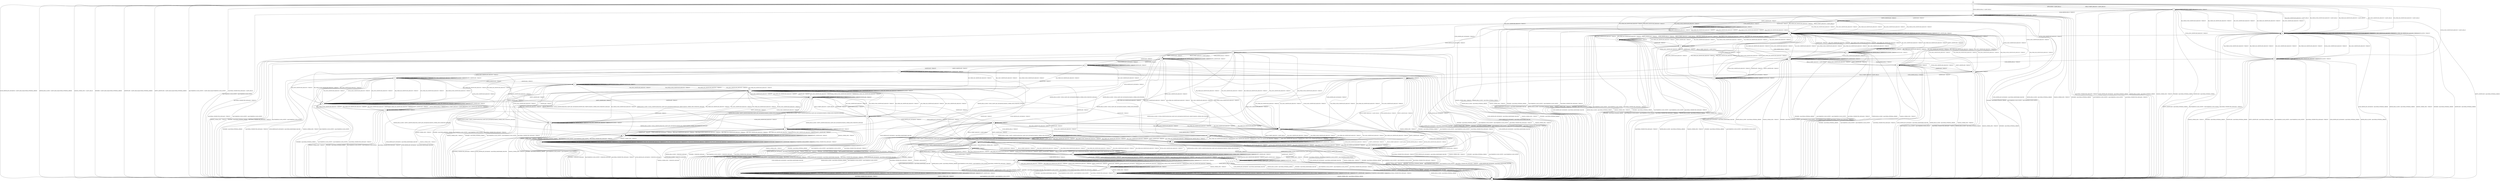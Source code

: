digraph g {

	s0 [shape="circle" label="s0"];
	s1 [shape="circle" label="s1"];
	s2 [shape="circle" label="s2"];
	s3 [shape="circle" label="s3"];
	s4 [shape="circle" label="s4"];
	s5 [shape="circle" label="s5"];
	s6 [shape="circle" label="s6"];
	s7 [shape="circle" label="s7"];
	s8 [shape="circle" label="s8"];
	s9 [shape="circle" label="s9"];
	s10 [shape="circle" label="s10"];
	s11 [shape="circle" label="s11"];
	s12 [shape="circle" label="s12"];
	s13 [shape="circle" label="s13"];
	s14 [shape="circle" label="s14"];
	s15 [shape="circle" label="s15"];
	s16 [shape="circle" label="s16"];
	s17 [shape="circle" label="s17"];
	s18 [shape="circle" label="s18"];
	s19 [shape="circle" label="s19"];
	s20 [shape="circle" label="s20"];
	s21 [shape="circle" label="s21"];
	s22 [shape="circle" label="s22"];
	s23 [shape="circle" label="s23"];
	s24 [shape="circle" label="s24"];
	s25 [shape="circle" label="s25"];
	s26 [shape="circle" label="s26"];
	s27 [shape="circle" label="s27"];
	s28 [shape="circle" label="s28"];
	s29 [shape="circle" label="s29"];
	s30 [shape="circle" label="s30"];
	s31 [shape="circle" label="s31"];
	s32 [shape="circle" label="s32"];
	s33 [shape="circle" label="s33"];
	s34 [shape="circle" label="s34"];
	s35 [shape="circle" label="s35"];
	s36 [shape="circle" label="s36"];
	s37 [shape="circle" label="s37"];
	s38 [shape="circle" label="s38"];
	s39 [shape="circle" label="s39"];
	s40 [shape="circle" label="s40"];
	s41 [shape="circle" label="s41"];
	s42 [shape="circle" label="s42"];
	s43 [shape="circle" label="s43"];
	s44 [shape="circle" label="s44"];
	s45 [shape="circle" label="s45"];
	s0 -> s2 [label="HELLO_VERIFY_REQUEST / CLIENT_HELLO+"];
	s0 -> s3 [label="ECDH_SERVER_HELLO / CLIENT_HELLO"];
	s0 -> s1 [label="ECDH_SERVER_KEY_EXCHANGE / CLIENT_HELLO|Alert(FATAL,INTERNAL_ERROR)"];
	s0 -> s34 [label="RSA_SIGN_CERTIFICATE_REQUEST / CLIENT_HELLO"];
	s0 -> s34 [label="RSA_FIXED_ECDH_CERTIFICATE_REQUEST / CLIENT_HELLO"];
	s0 -> s34 [label="RSA_FIXED_DH_CERTIFICATE_REQUEST / CLIENT_HELLO"];
	s0 -> s34 [label="DSS_SIGN_CERTIFICATE_REQUEST / CLIENT_HELLO"];
	s0 -> s34 [label="DSS_FIXED_DH_CERTIFICATE_REQUEST / CLIENT_HELLO"];
	s0 -> s35 [label="ECDSA_SIGN_CERTIFICATE_REQUEST / CLIENT_HELLO"];
	s0 -> s1 [label="SERVER_HELLO_DONE / CLIENT_HELLO|Alert(FATAL,INTERNAL_ERROR)"];
	s0 -> s1 [label="CHANGE_CIPHER_SPEC / CLIENT_HELLO"];
	s0 -> s1 [label="FINISHED / CLIENT_HELLO|Alert(FATAL,INTERNAL_ERROR)"];
	s0 -> s2 [label="APPLICATION / CLIENT_HELLO"];
	s0 -> s1 [label="CERTIFICATE / CLIENT_HELLO|Alert(FATAL,INTERNAL_ERROR)"];
	s0 -> s1 [label="EMPTY_CERTIFICATE / CLIENT_HELLO|Alert(FATAL,INTERNAL_ERROR)"];
	s0 -> s1 [label="Alert(WARNING,CLOSE_NOTIFY) / CLIENT_HELLO|Alert(WARNING,CLOSE_NOTIFY)"];
	s0 -> s1 [label="Alert(FATAL,UNEXPECTED_MESSAGE) / CLIENT_HELLO"];
	s1 -> s1 [label="HELLO_VERIFY_REQUEST / TIMEOUT"];
	s1 -> s1 [label="ECDH_SERVER_HELLO / TIMEOUT"];
	s1 -> s1 [label="ECDH_SERVER_KEY_EXCHANGE / TIMEOUT"];
	s1 -> s1 [label="RSA_SIGN_CERTIFICATE_REQUEST / TIMEOUT"];
	s1 -> s1 [label="RSA_FIXED_ECDH_CERTIFICATE_REQUEST / TIMEOUT"];
	s1 -> s1 [label="RSA_FIXED_DH_CERTIFICATE_REQUEST / TIMEOUT"];
	s1 -> s1 [label="DSS_SIGN_CERTIFICATE_REQUEST / TIMEOUT"];
	s1 -> s1 [label="DSS_FIXED_DH_CERTIFICATE_REQUEST / TIMEOUT"];
	s1 -> s1 [label="ECDSA_SIGN_CERTIFICATE_REQUEST / TIMEOUT"];
	s1 -> s1 [label="SERVER_HELLO_DONE / TIMEOUT"];
	s1 -> s1 [label="CHANGE_CIPHER_SPEC / TIMEOUT"];
	s1 -> s1 [label="FINISHED / TIMEOUT"];
	s1 -> s1 [label="APPLICATION / TIMEOUT"];
	s1 -> s1 [label="CERTIFICATE / TIMEOUT"];
	s1 -> s1 [label="EMPTY_CERTIFICATE / TIMEOUT"];
	s1 -> s1 [label="Alert(WARNING,CLOSE_NOTIFY) / TIMEOUT"];
	s1 -> s1 [label="Alert(FATAL,UNEXPECTED_MESSAGE) / TIMEOUT"];
	s2 -> s2 [label="HELLO_VERIFY_REQUEST / CLIENT_HELLO"];
	s2 -> s3 [label="ECDH_SERVER_HELLO / TIMEOUT"];
	s2 -> s1 [label="ECDH_SERVER_KEY_EXCHANGE / Alert(FATAL,INTERNAL_ERROR)"];
	s2 -> s34 [label="RSA_SIGN_CERTIFICATE_REQUEST / TIMEOUT"];
	s2 -> s34 [label="RSA_FIXED_ECDH_CERTIFICATE_REQUEST / TIMEOUT"];
	s2 -> s34 [label="RSA_FIXED_DH_CERTIFICATE_REQUEST / TIMEOUT"];
	s2 -> s34 [label="DSS_SIGN_CERTIFICATE_REQUEST / TIMEOUT"];
	s2 -> s34 [label="DSS_FIXED_DH_CERTIFICATE_REQUEST / TIMEOUT"];
	s2 -> s35 [label="ECDSA_SIGN_CERTIFICATE_REQUEST / TIMEOUT"];
	s2 -> s1 [label="SERVER_HELLO_DONE / Alert(FATAL,INTERNAL_ERROR)"];
	s2 -> s1 [label="CHANGE_CIPHER_SPEC / TIMEOUT"];
	s2 -> s1 [label="FINISHED / Alert(FATAL,INTERNAL_ERROR)"];
	s2 -> s2 [label="APPLICATION / TIMEOUT"];
	s2 -> s1 [label="CERTIFICATE / Alert(FATAL,INTERNAL_ERROR)"];
	s2 -> s1 [label="EMPTY_CERTIFICATE / Alert(FATAL,INTERNAL_ERROR)"];
	s2 -> s1 [label="Alert(WARNING,CLOSE_NOTIFY) / Alert(WARNING,CLOSE_NOTIFY)"];
	s2 -> s1 [label="Alert(FATAL,UNEXPECTED_MESSAGE) / TIMEOUT"];
	s3 -> s3 [label="HELLO_VERIFY_REQUEST / CLIENT_HELLO"];
	s3 -> s3 [label="ECDH_SERVER_HELLO / TIMEOUT"];
	s3 -> s1 [label="ECDH_SERVER_KEY_EXCHANGE / Alert(FATAL,HANDSHAKE_FAILURE)"];
	s3 -> s26 [label="RSA_SIGN_CERTIFICATE_REQUEST / TIMEOUT"];
	s3 -> s26 [label="RSA_FIXED_ECDH_CERTIFICATE_REQUEST / TIMEOUT"];
	s3 -> s26 [label="RSA_FIXED_DH_CERTIFICATE_REQUEST / TIMEOUT"];
	s3 -> s26 [label="DSS_SIGN_CERTIFICATE_REQUEST / TIMEOUT"];
	s3 -> s26 [label="DSS_FIXED_DH_CERTIFICATE_REQUEST / TIMEOUT"];
	s3 -> s28 [label="ECDSA_SIGN_CERTIFICATE_REQUEST / TIMEOUT"];
	s3 -> s1 [label="SERVER_HELLO_DONE / Alert(FATAL,INTERNAL_ERROR)"];
	s3 -> s1 [label="CHANGE_CIPHER_SPEC / TIMEOUT"];
	s3 -> s1 [label="FINISHED / Alert(FATAL,INTERNAL_ERROR)"];
	s3 -> s3 [label="APPLICATION / TIMEOUT"];
	s3 -> s4 [label="CERTIFICATE / TIMEOUT"];
	s3 -> s3 [label="EMPTY_CERTIFICATE / TIMEOUT"];
	s3 -> s1 [label="Alert(WARNING,CLOSE_NOTIFY) / Alert(WARNING,CLOSE_NOTIFY)"];
	s3 -> s1 [label="Alert(FATAL,UNEXPECTED_MESSAGE) / TIMEOUT"];
	s4 -> s39 [label="HELLO_VERIFY_REQUEST / CLIENT_HELLO"];
	s4 -> s39 [label="ECDH_SERVER_HELLO / TIMEOUT"];
	s4 -> s5 [label="ECDH_SERVER_KEY_EXCHANGE / TIMEOUT"];
	s4 -> s26 [label="RSA_SIGN_CERTIFICATE_REQUEST / TIMEOUT"];
	s4 -> s26 [label="RSA_FIXED_ECDH_CERTIFICATE_REQUEST / TIMEOUT"];
	s4 -> s26 [label="RSA_FIXED_DH_CERTIFICATE_REQUEST / TIMEOUT"];
	s4 -> s26 [label="DSS_SIGN_CERTIFICATE_REQUEST / TIMEOUT"];
	s4 -> s26 [label="DSS_FIXED_DH_CERTIFICATE_REQUEST / TIMEOUT"];
	s4 -> s28 [label="ECDSA_SIGN_CERTIFICATE_REQUEST / TIMEOUT"];
	s4 -> s1 [label="SERVER_HELLO_DONE / Alert(FATAL,INTERNAL_ERROR)"];
	s4 -> s1 [label="CHANGE_CIPHER_SPEC / TIMEOUT"];
	s4 -> s1 [label="FINISHED / Alert(FATAL,INTERNAL_ERROR)"];
	s4 -> s4 [label="APPLICATION / TIMEOUT"];
	s4 -> s39 [label="CERTIFICATE / TIMEOUT"];
	s4 -> s3 [label="EMPTY_CERTIFICATE / TIMEOUT"];
	s4 -> s1 [label="Alert(WARNING,CLOSE_NOTIFY) / Alert(WARNING,CLOSE_NOTIFY)"];
	s4 -> s1 [label="Alert(FATAL,UNEXPECTED_MESSAGE) / TIMEOUT"];
	s5 -> s33 [label="HELLO_VERIFY_REQUEST / CLIENT_HELLO"];
	s5 -> s33 [label="ECDH_SERVER_HELLO / TIMEOUT"];
	s5 -> s1 [label="ECDH_SERVER_KEY_EXCHANGE / Alert(FATAL,HANDSHAKE_FAILURE)"];
	s5 -> s6 [label="RSA_SIGN_CERTIFICATE_REQUEST / TIMEOUT"];
	s5 -> s6 [label="RSA_FIXED_ECDH_CERTIFICATE_REQUEST / TIMEOUT"];
	s5 -> s6 [label="RSA_FIXED_DH_CERTIFICATE_REQUEST / TIMEOUT"];
	s5 -> s6 [label="DSS_SIGN_CERTIFICATE_REQUEST / TIMEOUT"];
	s5 -> s6 [label="DSS_FIXED_DH_CERTIFICATE_REQUEST / TIMEOUT"];
	s5 -> s7 [label="ECDSA_SIGN_CERTIFICATE_REQUEST / TIMEOUT"];
	s5 -> s8 [label="SERVER_HELLO_DONE / ECDH_CLIENT_KEY_EXCHANGE|CHANGE_CIPHER_SPEC|FINISHED"];
	s5 -> s1 [label="CHANGE_CIPHER_SPEC / TIMEOUT"];
	s5 -> s1 [label="FINISHED / Alert(FATAL,INTERNAL_ERROR)"];
	s5 -> s5 [label="APPLICATION / TIMEOUT"];
	s5 -> s15 [label="CERTIFICATE / TIMEOUT"];
	s5 -> s33 [label="EMPTY_CERTIFICATE / TIMEOUT"];
	s5 -> s1 [label="Alert(WARNING,CLOSE_NOTIFY) / Alert(WARNING,CLOSE_NOTIFY)"];
	s5 -> s1 [label="Alert(FATAL,UNEXPECTED_MESSAGE) / TIMEOUT"];
	s6 -> s25 [label="HELLO_VERIFY_REQUEST / CLIENT_HELLO"];
	s6 -> s43 [label="ECDH_SERVER_HELLO / TIMEOUT"];
	s6 -> s1 [label="ECDH_SERVER_KEY_EXCHANGE / Alert(FATAL,HANDSHAKE_FAILURE)"];
	s6 -> s25 [label="RSA_SIGN_CERTIFICATE_REQUEST / TIMEOUT"];
	s6 -> s25 [label="RSA_FIXED_ECDH_CERTIFICATE_REQUEST / TIMEOUT"];
	s6 -> s25 [label="RSA_FIXED_DH_CERTIFICATE_REQUEST / TIMEOUT"];
	s6 -> s25 [label="DSS_SIGN_CERTIFICATE_REQUEST / TIMEOUT"];
	s6 -> s25 [label="DSS_FIXED_DH_CERTIFICATE_REQUEST / TIMEOUT"];
	s6 -> s30 [label="ECDSA_SIGN_CERTIFICATE_REQUEST / TIMEOUT"];
	s6 -> s8 [label="SERVER_HELLO_DONE / EMPTY_CERTIFICATE|ECDH_CLIENT_KEY_EXCHANGE|CHANGE_CIPHER_SPEC|FINISHED"];
	s6 -> s1 [label="CHANGE_CIPHER_SPEC / TIMEOUT"];
	s6 -> s1 [label="FINISHED / Alert(FATAL,INTERNAL_ERROR)"];
	s6 -> s6 [label="APPLICATION / TIMEOUT"];
	s6 -> s22 [label="CERTIFICATE / TIMEOUT"];
	s6 -> s25 [label="EMPTY_CERTIFICATE / TIMEOUT"];
	s6 -> s1 [label="Alert(WARNING,CLOSE_NOTIFY) / Alert(WARNING,CLOSE_NOTIFY)"];
	s6 -> s1 [label="Alert(FATAL,UNEXPECTED_MESSAGE) / TIMEOUT"];
	s7 -> s30 [label="HELLO_VERIFY_REQUEST / CLIENT_HELLO"];
	s7 -> s30 [label="ECDH_SERVER_HELLO / TIMEOUT"];
	s7 -> s1 [label="ECDH_SERVER_KEY_EXCHANGE / Alert(FATAL,HANDSHAKE_FAILURE)"];
	s7 -> s25 [label="RSA_SIGN_CERTIFICATE_REQUEST / TIMEOUT"];
	s7 -> s25 [label="RSA_FIXED_ECDH_CERTIFICATE_REQUEST / TIMEOUT"];
	s7 -> s25 [label="RSA_FIXED_DH_CERTIFICATE_REQUEST / TIMEOUT"];
	s7 -> s25 [label="DSS_SIGN_CERTIFICATE_REQUEST / TIMEOUT"];
	s7 -> s25 [label="DSS_FIXED_DH_CERTIFICATE_REQUEST / TIMEOUT"];
	s7 -> s30 [label="ECDSA_SIGN_CERTIFICATE_REQUEST / TIMEOUT"];
	s7 -> s8 [label="SERVER_HELLO_DONE / ECDSA_CERTIFICATE|ECDH_CLIENT_KEY_EXCHANGE|CERTIFICATE_VERIFY|CHANGE_CIPHER_SPEC|FINISHED"];
	s7 -> s1 [label="CHANGE_CIPHER_SPEC / TIMEOUT"];
	s7 -> s1 [label="FINISHED / Alert(FATAL,INTERNAL_ERROR)"];
	s7 -> s7 [label="APPLICATION / TIMEOUT"];
	s7 -> s21 [label="CERTIFICATE / TIMEOUT"];
	s7 -> s30 [label="EMPTY_CERTIFICATE / TIMEOUT"];
	s7 -> s1 [label="Alert(WARNING,CLOSE_NOTIFY) / Alert(WARNING,CLOSE_NOTIFY)"];
	s7 -> s1 [label="Alert(FATAL,UNEXPECTED_MESSAGE) / TIMEOUT"];
	s8 -> s9 [label="HELLO_VERIFY_REQUEST / TIMEOUT"];
	s8 -> s11 [label="ECDH_SERVER_HELLO / TIMEOUT"];
	s8 -> s1 [label="ECDH_SERVER_KEY_EXCHANGE / Alert(FATAL,HANDSHAKE_FAILURE)"];
	s8 -> s9 [label="RSA_SIGN_CERTIFICATE_REQUEST / TIMEOUT"];
	s8 -> s9 [label="RSA_FIXED_ECDH_CERTIFICATE_REQUEST / TIMEOUT"];
	s8 -> s9 [label="RSA_FIXED_DH_CERTIFICATE_REQUEST / TIMEOUT"];
	s8 -> s9 [label="DSS_SIGN_CERTIFICATE_REQUEST / TIMEOUT"];
	s8 -> s9 [label="DSS_FIXED_DH_CERTIFICATE_REQUEST / TIMEOUT"];
	s8 -> s9 [label="ECDSA_SIGN_CERTIFICATE_REQUEST / TIMEOUT"];
	s8 -> s1 [label="SERVER_HELLO_DONE / Alert(FATAL,INTERNAL_ERROR)"];
	s8 -> s8 [label="CHANGE_CIPHER_SPEC / TIMEOUT"];
	s8 -> s14 [label="FINISHED / TIMEOUT"];
	s8 -> s10 [label="APPLICATION / TIMEOUT"];
	s8 -> s13 [label="CERTIFICATE / TIMEOUT"];
	s8 -> s9 [label="EMPTY_CERTIFICATE / TIMEOUT"];
	s8 -> s1 [label="Alert(WARNING,CLOSE_NOTIFY) / Alert(WARNING,CLOSE_NOTIFY)"];
	s8 -> s1 [label="Alert(FATAL,UNEXPECTED_MESSAGE) / TIMEOUT"];
	s9 -> s9 [label="HELLO_VERIFY_REQUEST / TIMEOUT"];
	s9 -> s11 [label="ECDH_SERVER_HELLO / TIMEOUT"];
	s9 -> s1 [label="ECDH_SERVER_KEY_EXCHANGE / Alert(FATAL,HANDSHAKE_FAILURE)"];
	s9 -> s9 [label="RSA_SIGN_CERTIFICATE_REQUEST / TIMEOUT"];
	s9 -> s9 [label="RSA_FIXED_ECDH_CERTIFICATE_REQUEST / TIMEOUT"];
	s9 -> s9 [label="RSA_FIXED_DH_CERTIFICATE_REQUEST / TIMEOUT"];
	s9 -> s9 [label="DSS_SIGN_CERTIFICATE_REQUEST / TIMEOUT"];
	s9 -> s9 [label="DSS_FIXED_DH_CERTIFICATE_REQUEST / TIMEOUT"];
	s9 -> s9 [label="ECDSA_SIGN_CERTIFICATE_REQUEST / TIMEOUT"];
	s9 -> s1 [label="SERVER_HELLO_DONE / Alert(FATAL,INTERNAL_ERROR)"];
	s9 -> s9 [label="CHANGE_CIPHER_SPEC / TIMEOUT"];
	s9 -> s1 [label="FINISHED / Alert(FATAL,HANDSHAKE_FAILURE)"];
	s9 -> s9 [label="APPLICATION / TIMEOUT"];
	s9 -> s13 [label="CERTIFICATE / TIMEOUT"];
	s9 -> s9 [label="EMPTY_CERTIFICATE / TIMEOUT"];
	s9 -> s1 [label="Alert(WARNING,CLOSE_NOTIFY) / Alert(WARNING,CLOSE_NOTIFY)"];
	s9 -> s1 [label="Alert(FATAL,UNEXPECTED_MESSAGE) / TIMEOUT"];
	s10 -> s9 [label="HELLO_VERIFY_REQUEST / TIMEOUT"];
	s10 -> s11 [label="ECDH_SERVER_HELLO / TIMEOUT"];
	s10 -> s1 [label="ECDH_SERVER_KEY_EXCHANGE / Alert(FATAL,HANDSHAKE_FAILURE)"];
	s10 -> s9 [label="RSA_SIGN_CERTIFICATE_REQUEST / TIMEOUT"];
	s10 -> s9 [label="RSA_FIXED_ECDH_CERTIFICATE_REQUEST / TIMEOUT"];
	s10 -> s9 [label="RSA_FIXED_DH_CERTIFICATE_REQUEST / TIMEOUT"];
	s10 -> s9 [label="DSS_SIGN_CERTIFICATE_REQUEST / TIMEOUT"];
	s10 -> s9 [label="DSS_FIXED_DH_CERTIFICATE_REQUEST / TIMEOUT"];
	s10 -> s9 [label="ECDSA_SIGN_CERTIFICATE_REQUEST / TIMEOUT"];
	s10 -> s1 [label="SERVER_HELLO_DONE / Alert(FATAL,INTERNAL_ERROR)"];
	s10 -> s8 [label="CHANGE_CIPHER_SPEC / TIMEOUT"];
	s10 -> s14 [label="FINISHED / APPLICATION"];
	s10 -> s10 [label="APPLICATION / TIMEOUT"];
	s10 -> s13 [label="CERTIFICATE / TIMEOUT"];
	s10 -> s9 [label="EMPTY_CERTIFICATE / TIMEOUT"];
	s10 -> s1 [label="Alert(WARNING,CLOSE_NOTIFY) / Alert(WARNING,CLOSE_NOTIFY)"];
	s10 -> s1 [label="Alert(FATAL,UNEXPECTED_MESSAGE) / TIMEOUT"];
	s11 -> s11 [label="HELLO_VERIFY_REQUEST / TIMEOUT"];
	s11 -> s11 [label="ECDH_SERVER_HELLO / TIMEOUT"];
	s11 -> s1 [label="ECDH_SERVER_KEY_EXCHANGE / Alert(FATAL,HANDSHAKE_FAILURE)"];
	s11 -> s11 [label="RSA_SIGN_CERTIFICATE_REQUEST / TIMEOUT"];
	s11 -> s11 [label="RSA_FIXED_ECDH_CERTIFICATE_REQUEST / TIMEOUT"];
	s11 -> s11 [label="RSA_FIXED_DH_CERTIFICATE_REQUEST / TIMEOUT"];
	s11 -> s11 [label="DSS_SIGN_CERTIFICATE_REQUEST / TIMEOUT"];
	s11 -> s11 [label="DSS_FIXED_DH_CERTIFICATE_REQUEST / TIMEOUT"];
	s11 -> s11 [label="ECDSA_SIGN_CERTIFICATE_REQUEST / TIMEOUT"];
	s11 -> s1 [label="SERVER_HELLO_DONE / Alert(FATAL,INTERNAL_ERROR)"];
	s11 -> s12 [label="CHANGE_CIPHER_SPEC / TIMEOUT"];
	s11 -> s1 [label="FINISHED / Alert(FATAL,HANDSHAKE_FAILURE)"];
	s11 -> s11 [label="APPLICATION / TIMEOUT"];
	s11 -> s24 [label="CERTIFICATE / TIMEOUT"];
	s11 -> s11 [label="EMPTY_CERTIFICATE / TIMEOUT"];
	s11 -> s1 [label="Alert(WARNING,CLOSE_NOTIFY) / Alert(WARNING,CLOSE_NOTIFY)"];
	s11 -> s1 [label="Alert(FATAL,UNEXPECTED_MESSAGE) / TIMEOUT"];
	s12 -> s12 [label="HELLO_VERIFY_REQUEST / TIMEOUT"];
	s12 -> s12 [label="ECDH_SERVER_HELLO / TIMEOUT"];
	s12 -> s12 [label="ECDH_SERVER_KEY_EXCHANGE / TIMEOUT"];
	s12 -> s12 [label="RSA_SIGN_CERTIFICATE_REQUEST / TIMEOUT"];
	s12 -> s12 [label="RSA_FIXED_ECDH_CERTIFICATE_REQUEST / TIMEOUT"];
	s12 -> s12 [label="RSA_FIXED_DH_CERTIFICATE_REQUEST / TIMEOUT"];
	s12 -> s12 [label="DSS_SIGN_CERTIFICATE_REQUEST / TIMEOUT"];
	s12 -> s12 [label="DSS_FIXED_DH_CERTIFICATE_REQUEST / TIMEOUT"];
	s12 -> s12 [label="ECDSA_SIGN_CERTIFICATE_REQUEST / TIMEOUT"];
	s12 -> s12 [label="SERVER_HELLO_DONE / TIMEOUT"];
	s12 -> s1 [label="CHANGE_CIPHER_SPEC / Alert(FATAL,INTERNAL_ERROR)"];
	s12 -> s12 [label="FINISHED / TIMEOUT"];
	s12 -> s12 [label="APPLICATION / TIMEOUT"];
	s12 -> s12 [label="CERTIFICATE / TIMEOUT"];
	s12 -> s12 [label="EMPTY_CERTIFICATE / TIMEOUT"];
	s12 -> s12 [label="Alert(WARNING,CLOSE_NOTIFY) / TIMEOUT"];
	s12 -> s12 [label="Alert(FATAL,UNEXPECTED_MESSAGE) / TIMEOUT"];
	s13 -> s13 [label="HELLO_VERIFY_REQUEST / TIMEOUT"];
	s13 -> s24 [label="ECDH_SERVER_HELLO / TIMEOUT"];
	s13 -> s9 [label="ECDH_SERVER_KEY_EXCHANGE / TIMEOUT"];
	s13 -> s9 [label="RSA_SIGN_CERTIFICATE_REQUEST / TIMEOUT"];
	s13 -> s9 [label="RSA_FIXED_ECDH_CERTIFICATE_REQUEST / TIMEOUT"];
	s13 -> s9 [label="RSA_FIXED_DH_CERTIFICATE_REQUEST / TIMEOUT"];
	s13 -> s9 [label="DSS_SIGN_CERTIFICATE_REQUEST / TIMEOUT"];
	s13 -> s9 [label="DSS_FIXED_DH_CERTIFICATE_REQUEST / TIMEOUT"];
	s13 -> s9 [label="ECDSA_SIGN_CERTIFICATE_REQUEST / TIMEOUT"];
	s13 -> s1 [label="SERVER_HELLO_DONE / Alert(FATAL,INTERNAL_ERROR)"];
	s13 -> s13 [label="CHANGE_CIPHER_SPEC / TIMEOUT"];
	s13 -> s1 [label="FINISHED / Alert(FATAL,HANDSHAKE_FAILURE)"];
	s13 -> s13 [label="APPLICATION / TIMEOUT"];
	s13 -> s13 [label="CERTIFICATE / TIMEOUT"];
	s13 -> s9 [label="EMPTY_CERTIFICATE / TIMEOUT"];
	s13 -> s1 [label="Alert(WARNING,CLOSE_NOTIFY) / Alert(WARNING,CLOSE_NOTIFY)"];
	s13 -> s1 [label="Alert(FATAL,UNEXPECTED_MESSAGE) / TIMEOUT"];
	s14 -> s14 [label="HELLO_VERIFY_REQUEST / TIMEOUT"];
	s14 -> s14 [label="ECDH_SERVER_HELLO / TIMEOUT"];
	s14 -> s14 [label="ECDH_SERVER_KEY_EXCHANGE / TIMEOUT"];
	s14 -> s14 [label="RSA_SIGN_CERTIFICATE_REQUEST / TIMEOUT"];
	s14 -> s14 [label="RSA_FIXED_ECDH_CERTIFICATE_REQUEST / TIMEOUT"];
	s14 -> s14 [label="RSA_FIXED_DH_CERTIFICATE_REQUEST / TIMEOUT"];
	s14 -> s14 [label="DSS_SIGN_CERTIFICATE_REQUEST / TIMEOUT"];
	s14 -> s14 [label="DSS_FIXED_DH_CERTIFICATE_REQUEST / TIMEOUT"];
	s14 -> s14 [label="ECDSA_SIGN_CERTIFICATE_REQUEST / TIMEOUT"];
	s14 -> s14 [label="SERVER_HELLO_DONE / TIMEOUT"];
	s14 -> s1 [label="CHANGE_CIPHER_SPEC / TIMEOUT"];
	s14 -> s14 [label="FINISHED / TIMEOUT"];
	s14 -> s14 [label="APPLICATION / APPLICATION"];
	s14 -> s14 [label="CERTIFICATE / TIMEOUT"];
	s14 -> s14 [label="EMPTY_CERTIFICATE / TIMEOUT"];
	s14 -> s1 [label="Alert(WARNING,CLOSE_NOTIFY) / Alert(WARNING,CLOSE_NOTIFY)"];
	s14 -> s1 [label="Alert(FATAL,UNEXPECTED_MESSAGE) / TIMEOUT"];
	s15 -> s15 [label="HELLO_VERIFY_REQUEST / CLIENT_HELLO"];
	s15 -> s15 [label="ECDH_SERVER_HELLO / TIMEOUT"];
	s15 -> s33 [label="ECDH_SERVER_KEY_EXCHANGE / TIMEOUT"];
	s15 -> s17 [label="RSA_SIGN_CERTIFICATE_REQUEST / TIMEOUT"];
	s15 -> s17 [label="RSA_FIXED_ECDH_CERTIFICATE_REQUEST / TIMEOUT"];
	s15 -> s17 [label="RSA_FIXED_DH_CERTIFICATE_REQUEST / TIMEOUT"];
	s15 -> s17 [label="DSS_SIGN_CERTIFICATE_REQUEST / TIMEOUT"];
	s15 -> s17 [label="DSS_FIXED_DH_CERTIFICATE_REQUEST / TIMEOUT"];
	s15 -> s18 [label="ECDSA_SIGN_CERTIFICATE_REQUEST / TIMEOUT"];
	s15 -> s19 [label="SERVER_HELLO_DONE / ECDH_CLIENT_KEY_EXCHANGE|CHANGE_CIPHER_SPEC|UNKNOWN_MESSAGE"];
	s15 -> s1 [label="CHANGE_CIPHER_SPEC / TIMEOUT"];
	s15 -> s1 [label="FINISHED / Alert(FATAL,INTERNAL_ERROR)"];
	s15 -> s15 [label="APPLICATION / TIMEOUT"];
	s15 -> s15 [label="CERTIFICATE / TIMEOUT"];
	s15 -> s16 [label="EMPTY_CERTIFICATE / TIMEOUT"];
	s15 -> s1 [label="Alert(WARNING,CLOSE_NOTIFY) / Alert(WARNING,CLOSE_NOTIFY)"];
	s15 -> s1 [label="Alert(FATAL,UNEXPECTED_MESSAGE) / TIMEOUT"];
	s16 -> s16 [label="HELLO_VERIFY_REQUEST / CLIENT_HELLO"];
	s16 -> s16 [label="ECDH_SERVER_HELLO / TIMEOUT"];
	s16 -> s1 [label="ECDH_SERVER_KEY_EXCHANGE / Alert(FATAL,HANDSHAKE_FAILURE)"];
	s16 -> s31 [label="RSA_SIGN_CERTIFICATE_REQUEST / TIMEOUT"];
	s16 -> s31 [label="RSA_FIXED_ECDH_CERTIFICATE_REQUEST / TIMEOUT"];
	s16 -> s31 [label="RSA_FIXED_DH_CERTIFICATE_REQUEST / TIMEOUT"];
	s16 -> s31 [label="DSS_SIGN_CERTIFICATE_REQUEST / TIMEOUT"];
	s16 -> s31 [label="DSS_FIXED_DH_CERTIFICATE_REQUEST / TIMEOUT"];
	s16 -> s32 [label="ECDSA_SIGN_CERTIFICATE_REQUEST / TIMEOUT"];
	s16 -> s23 [label="SERVER_HELLO_DONE / ECDH_CLIENT_KEY_EXCHANGE|CHANGE_CIPHER_SPEC|UNKNOWN_MESSAGE"];
	s16 -> s1 [label="CHANGE_CIPHER_SPEC / TIMEOUT"];
	s16 -> s1 [label="FINISHED / Alert(FATAL,INTERNAL_ERROR)"];
	s16 -> s16 [label="APPLICATION / TIMEOUT"];
	s16 -> s15 [label="CERTIFICATE / TIMEOUT"];
	s16 -> s16 [label="EMPTY_CERTIFICATE / TIMEOUT"];
	s16 -> s1 [label="Alert(WARNING,CLOSE_NOTIFY) / Alert(WARNING,CLOSE_NOTIFY)"];
	s16 -> s1 [label="Alert(FATAL,UNEXPECTED_MESSAGE) / TIMEOUT"];
	s17 -> s17 [label="HELLO_VERIFY_REQUEST / CLIENT_HELLO"];
	s17 -> s17 [label="ECDH_SERVER_HELLO / TIMEOUT"];
	s17 -> s1 [label="ECDH_SERVER_KEY_EXCHANGE / Alert(FATAL,HANDSHAKE_FAILURE)"];
	s17 -> s17 [label="RSA_SIGN_CERTIFICATE_REQUEST / TIMEOUT"];
	s17 -> s17 [label="RSA_FIXED_ECDH_CERTIFICATE_REQUEST / TIMEOUT"];
	s17 -> s17 [label="RSA_FIXED_DH_CERTIFICATE_REQUEST / TIMEOUT"];
	s17 -> s17 [label="DSS_SIGN_CERTIFICATE_REQUEST / TIMEOUT"];
	s17 -> s17 [label="DSS_FIXED_DH_CERTIFICATE_REQUEST / TIMEOUT"];
	s17 -> s18 [label="ECDSA_SIGN_CERTIFICATE_REQUEST / TIMEOUT"];
	s17 -> s23 [label="SERVER_HELLO_DONE / EMPTY_CERTIFICATE|ECDH_CLIENT_KEY_EXCHANGE|CHANGE_CIPHER_SPEC|UNKNOWN_MESSAGE"];
	s17 -> s1 [label="CHANGE_CIPHER_SPEC / TIMEOUT"];
	s17 -> s1 [label="FINISHED / Alert(FATAL,INTERNAL_ERROR)"];
	s17 -> s17 [label="APPLICATION / TIMEOUT"];
	s17 -> s22 [label="CERTIFICATE / TIMEOUT"];
	s17 -> s31 [label="EMPTY_CERTIFICATE / TIMEOUT"];
	s17 -> s1 [label="Alert(WARNING,CLOSE_NOTIFY) / Alert(WARNING,CLOSE_NOTIFY)"];
	s17 -> s1 [label="Alert(FATAL,UNEXPECTED_MESSAGE) / TIMEOUT"];
	s18 -> s18 [label="HELLO_VERIFY_REQUEST / CLIENT_HELLO"];
	s18 -> s18 [label="ECDH_SERVER_HELLO / TIMEOUT"];
	s18 -> s1 [label="ECDH_SERVER_KEY_EXCHANGE / Alert(FATAL,HANDSHAKE_FAILURE)"];
	s18 -> s17 [label="RSA_SIGN_CERTIFICATE_REQUEST / TIMEOUT"];
	s18 -> s17 [label="RSA_FIXED_ECDH_CERTIFICATE_REQUEST / TIMEOUT"];
	s18 -> s17 [label="RSA_FIXED_DH_CERTIFICATE_REQUEST / TIMEOUT"];
	s18 -> s17 [label="DSS_SIGN_CERTIFICATE_REQUEST / TIMEOUT"];
	s18 -> s17 [label="DSS_FIXED_DH_CERTIFICATE_REQUEST / TIMEOUT"];
	s18 -> s18 [label="ECDSA_SIGN_CERTIFICATE_REQUEST / TIMEOUT"];
	s18 -> s19 [label="SERVER_HELLO_DONE / ECDSA_CERTIFICATE|ECDH_CLIENT_KEY_EXCHANGE|CERTIFICATE_VERIFY|CHANGE_CIPHER_SPEC|UNKNOWN_MESSAGE"];
	s18 -> s1 [label="CHANGE_CIPHER_SPEC / TIMEOUT"];
	s18 -> s1 [label="FINISHED / Alert(FATAL,INTERNAL_ERROR)"];
	s18 -> s18 [label="APPLICATION / TIMEOUT"];
	s18 -> s21 [label="CERTIFICATE / TIMEOUT"];
	s18 -> s32 [label="EMPTY_CERTIFICATE / TIMEOUT"];
	s18 -> s1 [label="Alert(WARNING,CLOSE_NOTIFY) / Alert(WARNING,CLOSE_NOTIFY)"];
	s18 -> s1 [label="Alert(FATAL,UNEXPECTED_MESSAGE) / TIMEOUT"];
	s19 -> s19 [label="HELLO_VERIFY_REQUEST / UNKNOWN_MESSAGE"];
	s19 -> s19 [label="ECDH_SERVER_HELLO / TIMEOUT"];
	s19 -> s23 [label="ECDH_SERVER_KEY_EXCHANGE / TIMEOUT"];
	s19 -> s23 [label="RSA_SIGN_CERTIFICATE_REQUEST / TIMEOUT"];
	s19 -> s23 [label="RSA_FIXED_ECDH_CERTIFICATE_REQUEST / TIMEOUT"];
	s19 -> s23 [label="RSA_FIXED_DH_CERTIFICATE_REQUEST / TIMEOUT"];
	s19 -> s23 [label="DSS_SIGN_CERTIFICATE_REQUEST / TIMEOUT"];
	s19 -> s23 [label="DSS_FIXED_DH_CERTIFICATE_REQUEST / TIMEOUT"];
	s19 -> s23 [label="ECDSA_SIGN_CERTIFICATE_REQUEST / TIMEOUT"];
	s19 -> s1 [label="SERVER_HELLO_DONE / UNKNOWN_MESSAGE"];
	s19 -> s20 [label="CHANGE_CIPHER_SPEC / TIMEOUT"];
	s19 -> s1 [label="FINISHED / UNKNOWN_MESSAGE"];
	s19 -> s19 [label="APPLICATION / TIMEOUT"];
	s19 -> s19 [label="CERTIFICATE / TIMEOUT"];
	s19 -> s23 [label="EMPTY_CERTIFICATE / TIMEOUT"];
	s19 -> s1 [label="Alert(WARNING,CLOSE_NOTIFY) / UNKNOWN_MESSAGE"];
	s19 -> s1 [label="Alert(FATAL,UNEXPECTED_MESSAGE) / TIMEOUT"];
	s20 -> s20 [label="HELLO_VERIFY_REQUEST / TIMEOUT"];
	s20 -> s20 [label="ECDH_SERVER_HELLO / TIMEOUT"];
	s20 -> s20 [label="ECDH_SERVER_KEY_EXCHANGE / TIMEOUT"];
	s20 -> s20 [label="RSA_SIGN_CERTIFICATE_REQUEST / TIMEOUT"];
	s20 -> s20 [label="RSA_FIXED_ECDH_CERTIFICATE_REQUEST / TIMEOUT"];
	s20 -> s20 [label="RSA_FIXED_DH_CERTIFICATE_REQUEST / TIMEOUT"];
	s20 -> s20 [label="DSS_SIGN_CERTIFICATE_REQUEST / TIMEOUT"];
	s20 -> s20 [label="DSS_FIXED_DH_CERTIFICATE_REQUEST / TIMEOUT"];
	s20 -> s20 [label="ECDSA_SIGN_CERTIFICATE_REQUEST / TIMEOUT"];
	s20 -> s20 [label="SERVER_HELLO_DONE / TIMEOUT"];
	s20 -> s1 [label="CHANGE_CIPHER_SPEC / UNKNOWN_MESSAGE"];
	s20 -> s20 [label="FINISHED / TIMEOUT"];
	s20 -> s20 [label="APPLICATION / TIMEOUT"];
	s20 -> s20 [label="CERTIFICATE / TIMEOUT"];
	s20 -> s20 [label="EMPTY_CERTIFICATE / TIMEOUT"];
	s20 -> s20 [label="Alert(WARNING,CLOSE_NOTIFY) / TIMEOUT"];
	s20 -> s20 [label="Alert(FATAL,UNEXPECTED_MESSAGE) / TIMEOUT"];
	s21 -> s21 [label="HELLO_VERIFY_REQUEST / CLIENT_HELLO"];
	s21 -> s21 [label="ECDH_SERVER_HELLO / TIMEOUT"];
	s21 -> s30 [label="ECDH_SERVER_KEY_EXCHANGE / TIMEOUT"];
	s21 -> s17 [label="RSA_SIGN_CERTIFICATE_REQUEST / TIMEOUT"];
	s21 -> s17 [label="RSA_FIXED_ECDH_CERTIFICATE_REQUEST / TIMEOUT"];
	s21 -> s17 [label="RSA_FIXED_DH_CERTIFICATE_REQUEST / TIMEOUT"];
	s21 -> s17 [label="DSS_SIGN_CERTIFICATE_REQUEST / TIMEOUT"];
	s21 -> s17 [label="DSS_FIXED_DH_CERTIFICATE_REQUEST / TIMEOUT"];
	s21 -> s18 [label="ECDSA_SIGN_CERTIFICATE_REQUEST / TIMEOUT"];
	s21 -> s19 [label="SERVER_HELLO_DONE / ECDSA_CERTIFICATE|ECDH_CLIENT_KEY_EXCHANGE|CERTIFICATE_VERIFY|CHANGE_CIPHER_SPEC|UNKNOWN_MESSAGE"];
	s21 -> s1 [label="CHANGE_CIPHER_SPEC / TIMEOUT"];
	s21 -> s1 [label="FINISHED / Alert(FATAL,INTERNAL_ERROR)"];
	s21 -> s21 [label="APPLICATION / TIMEOUT"];
	s21 -> s21 [label="CERTIFICATE / TIMEOUT"];
	s21 -> s32 [label="EMPTY_CERTIFICATE / TIMEOUT"];
	s21 -> s1 [label="Alert(WARNING,CLOSE_NOTIFY) / Alert(WARNING,CLOSE_NOTIFY)"];
	s21 -> s1 [label="Alert(FATAL,UNEXPECTED_MESSAGE) / TIMEOUT"];
	s22 -> s22 [label="HELLO_VERIFY_REQUEST / CLIENT_HELLO"];
	s22 -> s22 [label="ECDH_SERVER_HELLO / TIMEOUT"];
	s22 -> s25 [label="ECDH_SERVER_KEY_EXCHANGE / TIMEOUT"];
	s22 -> s17 [label="RSA_SIGN_CERTIFICATE_REQUEST / TIMEOUT"];
	s22 -> s17 [label="RSA_FIXED_ECDH_CERTIFICATE_REQUEST / TIMEOUT"];
	s22 -> s17 [label="RSA_FIXED_DH_CERTIFICATE_REQUEST / TIMEOUT"];
	s22 -> s17 [label="DSS_SIGN_CERTIFICATE_REQUEST / TIMEOUT"];
	s22 -> s17 [label="DSS_FIXED_DH_CERTIFICATE_REQUEST / TIMEOUT"];
	s22 -> s18 [label="ECDSA_SIGN_CERTIFICATE_REQUEST / TIMEOUT"];
	s22 -> s19 [label="SERVER_HELLO_DONE / EMPTY_CERTIFICATE|ECDH_CLIENT_KEY_EXCHANGE|CHANGE_CIPHER_SPEC|UNKNOWN_MESSAGE"];
	s22 -> s1 [label="CHANGE_CIPHER_SPEC / TIMEOUT"];
	s22 -> s1 [label="FINISHED / Alert(FATAL,INTERNAL_ERROR)"];
	s22 -> s22 [label="APPLICATION / TIMEOUT"];
	s22 -> s22 [label="CERTIFICATE / TIMEOUT"];
	s22 -> s31 [label="EMPTY_CERTIFICATE / TIMEOUT"];
	s22 -> s1 [label="Alert(WARNING,CLOSE_NOTIFY) / Alert(WARNING,CLOSE_NOTIFY)"];
	s22 -> s1 [label="Alert(FATAL,UNEXPECTED_MESSAGE) / TIMEOUT"];
	s23 -> s23 [label="HELLO_VERIFY_REQUEST / UNKNOWN_MESSAGE"];
	s23 -> s23 [label="ECDH_SERVER_HELLO / TIMEOUT"];
	s23 -> s1 [label="ECDH_SERVER_KEY_EXCHANGE / UNKNOWN_MESSAGE"];
	s23 -> s23 [label="RSA_SIGN_CERTIFICATE_REQUEST / TIMEOUT"];
	s23 -> s23 [label="RSA_FIXED_ECDH_CERTIFICATE_REQUEST / TIMEOUT"];
	s23 -> s23 [label="RSA_FIXED_DH_CERTIFICATE_REQUEST / TIMEOUT"];
	s23 -> s23 [label="DSS_SIGN_CERTIFICATE_REQUEST / TIMEOUT"];
	s23 -> s23 [label="DSS_FIXED_DH_CERTIFICATE_REQUEST / TIMEOUT"];
	s23 -> s23 [label="ECDSA_SIGN_CERTIFICATE_REQUEST / TIMEOUT"];
	s23 -> s1 [label="SERVER_HELLO_DONE / UNKNOWN_MESSAGE"];
	s23 -> s20 [label="CHANGE_CIPHER_SPEC / TIMEOUT"];
	s23 -> s1 [label="FINISHED / UNKNOWN_MESSAGE"];
	s23 -> s23 [label="APPLICATION / TIMEOUT"];
	s23 -> s19 [label="CERTIFICATE / TIMEOUT"];
	s23 -> s23 [label="EMPTY_CERTIFICATE / TIMEOUT"];
	s23 -> s1 [label="Alert(WARNING,CLOSE_NOTIFY) / UNKNOWN_MESSAGE"];
	s23 -> s1 [label="Alert(FATAL,UNEXPECTED_MESSAGE) / TIMEOUT"];
	s24 -> s24 [label="HELLO_VERIFY_REQUEST / TIMEOUT"];
	s24 -> s24 [label="ECDH_SERVER_HELLO / TIMEOUT"];
	s24 -> s11 [label="ECDH_SERVER_KEY_EXCHANGE / TIMEOUT"];
	s24 -> s11 [label="RSA_SIGN_CERTIFICATE_REQUEST / TIMEOUT"];
	s24 -> s11 [label="RSA_FIXED_ECDH_CERTIFICATE_REQUEST / TIMEOUT"];
	s24 -> s11 [label="RSA_FIXED_DH_CERTIFICATE_REQUEST / TIMEOUT"];
	s24 -> s11 [label="DSS_SIGN_CERTIFICATE_REQUEST / TIMEOUT"];
	s24 -> s11 [label="DSS_FIXED_DH_CERTIFICATE_REQUEST / TIMEOUT"];
	s24 -> s11 [label="ECDSA_SIGN_CERTIFICATE_REQUEST / TIMEOUT"];
	s24 -> s1 [label="SERVER_HELLO_DONE / Alert(FATAL,INTERNAL_ERROR)"];
	s24 -> s12 [label="CHANGE_CIPHER_SPEC / TIMEOUT"];
	s24 -> s1 [label="FINISHED / Alert(FATAL,HANDSHAKE_FAILURE)"];
	s24 -> s24 [label="APPLICATION / TIMEOUT"];
	s24 -> s24 [label="CERTIFICATE / TIMEOUT"];
	s24 -> s11 [label="EMPTY_CERTIFICATE / TIMEOUT"];
	s24 -> s1 [label="Alert(WARNING,CLOSE_NOTIFY) / Alert(WARNING,CLOSE_NOTIFY)"];
	s24 -> s1 [label="Alert(FATAL,UNEXPECTED_MESSAGE) / TIMEOUT"];
	s25 -> s25 [label="HELLO_VERIFY_REQUEST / CLIENT_HELLO"];
	s25 -> s43 [label="ECDH_SERVER_HELLO / TIMEOUT"];
	s25 -> s1 [label="ECDH_SERVER_KEY_EXCHANGE / Alert(FATAL,HANDSHAKE_FAILURE)"];
	s25 -> s25 [label="RSA_SIGN_CERTIFICATE_REQUEST / TIMEOUT"];
	s25 -> s25 [label="RSA_FIXED_ECDH_CERTIFICATE_REQUEST / TIMEOUT"];
	s25 -> s25 [label="RSA_FIXED_DH_CERTIFICATE_REQUEST / TIMEOUT"];
	s25 -> s25 [label="DSS_SIGN_CERTIFICATE_REQUEST / TIMEOUT"];
	s25 -> s25 [label="DSS_FIXED_DH_CERTIFICATE_REQUEST / TIMEOUT"];
	s25 -> s30 [label="ECDSA_SIGN_CERTIFICATE_REQUEST / TIMEOUT"];
	s25 -> s9 [label="SERVER_HELLO_DONE / EMPTY_CERTIFICATE|ECDH_CLIENT_KEY_EXCHANGE|CHANGE_CIPHER_SPEC|FINISHED"];
	s25 -> s1 [label="CHANGE_CIPHER_SPEC / TIMEOUT"];
	s25 -> s1 [label="FINISHED / Alert(FATAL,INTERNAL_ERROR)"];
	s25 -> s25 [label="APPLICATION / TIMEOUT"];
	s25 -> s22 [label="CERTIFICATE / TIMEOUT"];
	s25 -> s25 [label="EMPTY_CERTIFICATE / TIMEOUT"];
	s25 -> s1 [label="Alert(WARNING,CLOSE_NOTIFY) / Alert(WARNING,CLOSE_NOTIFY)"];
	s25 -> s1 [label="Alert(FATAL,UNEXPECTED_MESSAGE) / TIMEOUT"];
	s26 -> s26 [label="HELLO_VERIFY_REQUEST / CLIENT_HELLO"];
	s26 -> s36 [label="ECDH_SERVER_HELLO / TIMEOUT"];
	s26 -> s1 [label="ECDH_SERVER_KEY_EXCHANGE / Alert(FATAL,HANDSHAKE_FAILURE)"];
	s26 -> s26 [label="RSA_SIGN_CERTIFICATE_REQUEST / TIMEOUT"];
	s26 -> s26 [label="RSA_FIXED_ECDH_CERTIFICATE_REQUEST / TIMEOUT"];
	s26 -> s26 [label="RSA_FIXED_DH_CERTIFICATE_REQUEST / TIMEOUT"];
	s26 -> s26 [label="DSS_SIGN_CERTIFICATE_REQUEST / TIMEOUT"];
	s26 -> s26 [label="DSS_FIXED_DH_CERTIFICATE_REQUEST / TIMEOUT"];
	s26 -> s28 [label="ECDSA_SIGN_CERTIFICATE_REQUEST / TIMEOUT"];
	s26 -> s1 [label="SERVER_HELLO_DONE / Alert(FATAL,INTERNAL_ERROR)"];
	s26 -> s1 [label="CHANGE_CIPHER_SPEC / TIMEOUT"];
	s26 -> s1 [label="FINISHED / Alert(FATAL,INTERNAL_ERROR)"];
	s26 -> s26 [label="APPLICATION / TIMEOUT"];
	s26 -> s27 [label="CERTIFICATE / TIMEOUT"];
	s26 -> s26 [label="EMPTY_CERTIFICATE / TIMEOUT"];
	s26 -> s1 [label="Alert(WARNING,CLOSE_NOTIFY) / Alert(WARNING,CLOSE_NOTIFY)"];
	s26 -> s1 [label="Alert(FATAL,UNEXPECTED_MESSAGE) / TIMEOUT"];
	s27 -> s27 [label="HELLO_VERIFY_REQUEST / CLIENT_HELLO"];
	s27 -> s27 [label="ECDH_SERVER_HELLO / TIMEOUT"];
	s27 -> s25 [label="ECDH_SERVER_KEY_EXCHANGE / TIMEOUT"];
	s27 -> s26 [label="RSA_SIGN_CERTIFICATE_REQUEST / TIMEOUT"];
	s27 -> s26 [label="RSA_FIXED_ECDH_CERTIFICATE_REQUEST / TIMEOUT"];
	s27 -> s26 [label="RSA_FIXED_DH_CERTIFICATE_REQUEST / TIMEOUT"];
	s27 -> s26 [label="DSS_SIGN_CERTIFICATE_REQUEST / TIMEOUT"];
	s27 -> s26 [label="DSS_FIXED_DH_CERTIFICATE_REQUEST / TIMEOUT"];
	s27 -> s28 [label="ECDSA_SIGN_CERTIFICATE_REQUEST / TIMEOUT"];
	s27 -> s1 [label="SERVER_HELLO_DONE / Alert(FATAL,INTERNAL_ERROR)"];
	s27 -> s1 [label="CHANGE_CIPHER_SPEC / TIMEOUT"];
	s27 -> s1 [label="FINISHED / Alert(FATAL,INTERNAL_ERROR)"];
	s27 -> s27 [label="APPLICATION / TIMEOUT"];
	s27 -> s27 [label="CERTIFICATE / TIMEOUT"];
	s27 -> s26 [label="EMPTY_CERTIFICATE / TIMEOUT"];
	s27 -> s1 [label="Alert(WARNING,CLOSE_NOTIFY) / Alert(WARNING,CLOSE_NOTIFY)"];
	s27 -> s1 [label="Alert(FATAL,UNEXPECTED_MESSAGE) / TIMEOUT"];
	s28 -> s28 [label="HELLO_VERIFY_REQUEST / CLIENT_HELLO"];
	s28 -> s40 [label="ECDH_SERVER_HELLO / TIMEOUT"];
	s28 -> s1 [label="ECDH_SERVER_KEY_EXCHANGE / Alert(FATAL,HANDSHAKE_FAILURE)"];
	s28 -> s26 [label="RSA_SIGN_CERTIFICATE_REQUEST / TIMEOUT"];
	s28 -> s26 [label="RSA_FIXED_ECDH_CERTIFICATE_REQUEST / TIMEOUT"];
	s28 -> s26 [label="RSA_FIXED_DH_CERTIFICATE_REQUEST / TIMEOUT"];
	s28 -> s26 [label="DSS_SIGN_CERTIFICATE_REQUEST / TIMEOUT"];
	s28 -> s26 [label="DSS_FIXED_DH_CERTIFICATE_REQUEST / TIMEOUT"];
	s28 -> s28 [label="ECDSA_SIGN_CERTIFICATE_REQUEST / TIMEOUT"];
	s28 -> s1 [label="SERVER_HELLO_DONE / Alert(FATAL,INTERNAL_ERROR)"];
	s28 -> s1 [label="CHANGE_CIPHER_SPEC / TIMEOUT"];
	s28 -> s1 [label="FINISHED / Alert(FATAL,INTERNAL_ERROR)"];
	s28 -> s28 [label="APPLICATION / TIMEOUT"];
	s28 -> s29 [label="CERTIFICATE / TIMEOUT"];
	s28 -> s28 [label="EMPTY_CERTIFICATE / TIMEOUT"];
	s28 -> s1 [label="Alert(WARNING,CLOSE_NOTIFY) / Alert(WARNING,CLOSE_NOTIFY)"];
	s28 -> s1 [label="Alert(FATAL,UNEXPECTED_MESSAGE) / TIMEOUT"];
	s29 -> s29 [label="HELLO_VERIFY_REQUEST / CLIENT_HELLO"];
	s29 -> s29 [label="ECDH_SERVER_HELLO / TIMEOUT"];
	s29 -> s30 [label="ECDH_SERVER_KEY_EXCHANGE / TIMEOUT"];
	s29 -> s26 [label="RSA_SIGN_CERTIFICATE_REQUEST / TIMEOUT"];
	s29 -> s26 [label="RSA_FIXED_ECDH_CERTIFICATE_REQUEST / TIMEOUT"];
	s29 -> s26 [label="RSA_FIXED_DH_CERTIFICATE_REQUEST / TIMEOUT"];
	s29 -> s26 [label="DSS_SIGN_CERTIFICATE_REQUEST / TIMEOUT"];
	s29 -> s26 [label="DSS_FIXED_DH_CERTIFICATE_REQUEST / TIMEOUT"];
	s29 -> s28 [label="ECDSA_SIGN_CERTIFICATE_REQUEST / TIMEOUT"];
	s29 -> s1 [label="SERVER_HELLO_DONE / Alert(FATAL,INTERNAL_ERROR)"];
	s29 -> s1 [label="CHANGE_CIPHER_SPEC / TIMEOUT"];
	s29 -> s1 [label="FINISHED / Alert(FATAL,INTERNAL_ERROR)"];
	s29 -> s29 [label="APPLICATION / TIMEOUT"];
	s29 -> s29 [label="CERTIFICATE / TIMEOUT"];
	s29 -> s28 [label="EMPTY_CERTIFICATE / TIMEOUT"];
	s29 -> s1 [label="Alert(WARNING,CLOSE_NOTIFY) / Alert(WARNING,CLOSE_NOTIFY)"];
	s29 -> s1 [label="Alert(FATAL,UNEXPECTED_MESSAGE) / TIMEOUT"];
	s30 -> s30 [label="HELLO_VERIFY_REQUEST / CLIENT_HELLO"];
	s30 -> s30 [label="ECDH_SERVER_HELLO / TIMEOUT"];
	s30 -> s1 [label="ECDH_SERVER_KEY_EXCHANGE / Alert(FATAL,HANDSHAKE_FAILURE)"];
	s30 -> s25 [label="RSA_SIGN_CERTIFICATE_REQUEST / TIMEOUT"];
	s30 -> s25 [label="RSA_FIXED_ECDH_CERTIFICATE_REQUEST / TIMEOUT"];
	s30 -> s25 [label="RSA_FIXED_DH_CERTIFICATE_REQUEST / TIMEOUT"];
	s30 -> s25 [label="DSS_SIGN_CERTIFICATE_REQUEST / TIMEOUT"];
	s30 -> s25 [label="DSS_FIXED_DH_CERTIFICATE_REQUEST / TIMEOUT"];
	s30 -> s30 [label="ECDSA_SIGN_CERTIFICATE_REQUEST / TIMEOUT"];
	s30 -> s9 [label="SERVER_HELLO_DONE / ECDSA_CERTIFICATE|ECDH_CLIENT_KEY_EXCHANGE|CERTIFICATE_VERIFY|CHANGE_CIPHER_SPEC|FINISHED"];
	s30 -> s1 [label="CHANGE_CIPHER_SPEC / TIMEOUT"];
	s30 -> s1 [label="FINISHED / Alert(FATAL,INTERNAL_ERROR)"];
	s30 -> s30 [label="APPLICATION / TIMEOUT"];
	s30 -> s21 [label="CERTIFICATE / TIMEOUT"];
	s30 -> s30 [label="EMPTY_CERTIFICATE / TIMEOUT"];
	s30 -> s1 [label="Alert(WARNING,CLOSE_NOTIFY) / Alert(WARNING,CLOSE_NOTIFY)"];
	s30 -> s1 [label="Alert(FATAL,UNEXPECTED_MESSAGE) / TIMEOUT"];
	s31 -> s31 [label="HELLO_VERIFY_REQUEST / CLIENT_HELLO"];
	s31 -> s45 [label="ECDH_SERVER_HELLO / TIMEOUT"];
	s31 -> s1 [label="ECDH_SERVER_KEY_EXCHANGE / Alert(FATAL,HANDSHAKE_FAILURE)"];
	s31 -> s31 [label="RSA_SIGN_CERTIFICATE_REQUEST / TIMEOUT"];
	s31 -> s31 [label="RSA_FIXED_ECDH_CERTIFICATE_REQUEST / TIMEOUT"];
	s31 -> s31 [label="RSA_FIXED_DH_CERTIFICATE_REQUEST / TIMEOUT"];
	s31 -> s31 [label="DSS_SIGN_CERTIFICATE_REQUEST / TIMEOUT"];
	s31 -> s31 [label="DSS_FIXED_DH_CERTIFICATE_REQUEST / TIMEOUT"];
	s31 -> s32 [label="ECDSA_SIGN_CERTIFICATE_REQUEST / TIMEOUT"];
	s31 -> s23 [label="SERVER_HELLO_DONE / EMPTY_CERTIFICATE|ECDH_CLIENT_KEY_EXCHANGE|CHANGE_CIPHER_SPEC|UNKNOWN_MESSAGE"];
	s31 -> s1 [label="CHANGE_CIPHER_SPEC / TIMEOUT"];
	s31 -> s1 [label="FINISHED / Alert(FATAL,INTERNAL_ERROR)"];
	s31 -> s31 [label="APPLICATION / TIMEOUT"];
	s31 -> s22 [label="CERTIFICATE / TIMEOUT"];
	s31 -> s31 [label="EMPTY_CERTIFICATE / TIMEOUT"];
	s31 -> s1 [label="Alert(WARNING,CLOSE_NOTIFY) / Alert(WARNING,CLOSE_NOTIFY)"];
	s31 -> s1 [label="Alert(FATAL,UNEXPECTED_MESSAGE) / TIMEOUT"];
	s32 -> s32 [label="HELLO_VERIFY_REQUEST / CLIENT_HELLO"];
	s32 -> s32 [label="ECDH_SERVER_HELLO / TIMEOUT"];
	s32 -> s1 [label="ECDH_SERVER_KEY_EXCHANGE / Alert(FATAL,HANDSHAKE_FAILURE)"];
	s32 -> s31 [label="RSA_SIGN_CERTIFICATE_REQUEST / TIMEOUT"];
	s32 -> s31 [label="RSA_FIXED_ECDH_CERTIFICATE_REQUEST / TIMEOUT"];
	s32 -> s31 [label="RSA_FIXED_DH_CERTIFICATE_REQUEST / TIMEOUT"];
	s32 -> s31 [label="DSS_SIGN_CERTIFICATE_REQUEST / TIMEOUT"];
	s32 -> s31 [label="DSS_FIXED_DH_CERTIFICATE_REQUEST / TIMEOUT"];
	s32 -> s32 [label="ECDSA_SIGN_CERTIFICATE_REQUEST / TIMEOUT"];
	s32 -> s23 [label="SERVER_HELLO_DONE / ECDSA_CERTIFICATE|ECDH_CLIENT_KEY_EXCHANGE|CERTIFICATE_VERIFY|CHANGE_CIPHER_SPEC|UNKNOWN_MESSAGE"];
	s32 -> s1 [label="CHANGE_CIPHER_SPEC / TIMEOUT"];
	s32 -> s1 [label="FINISHED / Alert(FATAL,INTERNAL_ERROR)"];
	s32 -> s32 [label="APPLICATION / TIMEOUT"];
	s32 -> s21 [label="CERTIFICATE / TIMEOUT"];
	s32 -> s32 [label="EMPTY_CERTIFICATE / TIMEOUT"];
	s32 -> s1 [label="Alert(WARNING,CLOSE_NOTIFY) / Alert(WARNING,CLOSE_NOTIFY)"];
	s32 -> s1 [label="Alert(FATAL,UNEXPECTED_MESSAGE) / TIMEOUT"];
	s33 -> s33 [label="HELLO_VERIFY_REQUEST / CLIENT_HELLO"];
	s33 -> s33 [label="ECDH_SERVER_HELLO / TIMEOUT"];
	s33 -> s1 [label="ECDH_SERVER_KEY_EXCHANGE / Alert(FATAL,HANDSHAKE_FAILURE)"];
	s33 -> s25 [label="RSA_SIGN_CERTIFICATE_REQUEST / TIMEOUT"];
	s33 -> s25 [label="RSA_FIXED_ECDH_CERTIFICATE_REQUEST / TIMEOUT"];
	s33 -> s25 [label="RSA_FIXED_DH_CERTIFICATE_REQUEST / TIMEOUT"];
	s33 -> s25 [label="DSS_SIGN_CERTIFICATE_REQUEST / TIMEOUT"];
	s33 -> s25 [label="DSS_FIXED_DH_CERTIFICATE_REQUEST / TIMEOUT"];
	s33 -> s30 [label="ECDSA_SIGN_CERTIFICATE_REQUEST / TIMEOUT"];
	s33 -> s9 [label="SERVER_HELLO_DONE / ECDH_CLIENT_KEY_EXCHANGE|CHANGE_CIPHER_SPEC|FINISHED"];
	s33 -> s1 [label="CHANGE_CIPHER_SPEC / TIMEOUT"];
	s33 -> s1 [label="FINISHED / Alert(FATAL,INTERNAL_ERROR)"];
	s33 -> s33 [label="APPLICATION / TIMEOUT"];
	s33 -> s15 [label="CERTIFICATE / TIMEOUT"];
	s33 -> s33 [label="EMPTY_CERTIFICATE / TIMEOUT"];
	s33 -> s1 [label="Alert(WARNING,CLOSE_NOTIFY) / Alert(WARNING,CLOSE_NOTIFY)"];
	s33 -> s1 [label="Alert(FATAL,UNEXPECTED_MESSAGE) / TIMEOUT"];
	s34 -> s34 [label="HELLO_VERIFY_REQUEST / CLIENT_HELLO"];
	s34 -> s36 [label="ECDH_SERVER_HELLO / TIMEOUT"];
	s34 -> s1 [label="ECDH_SERVER_KEY_EXCHANGE / Alert(FATAL,INTERNAL_ERROR)"];
	s34 -> s34 [label="RSA_SIGN_CERTIFICATE_REQUEST / TIMEOUT"];
	s34 -> s34 [label="RSA_FIXED_ECDH_CERTIFICATE_REQUEST / TIMEOUT"];
	s34 -> s34 [label="RSA_FIXED_DH_CERTIFICATE_REQUEST / TIMEOUT"];
	s34 -> s34 [label="DSS_SIGN_CERTIFICATE_REQUEST / TIMEOUT"];
	s34 -> s34 [label="DSS_FIXED_DH_CERTIFICATE_REQUEST / TIMEOUT"];
	s34 -> s35 [label="ECDSA_SIGN_CERTIFICATE_REQUEST / TIMEOUT"];
	s34 -> s1 [label="SERVER_HELLO_DONE / Alert(FATAL,INTERNAL_ERROR)"];
	s34 -> s1 [label="CHANGE_CIPHER_SPEC / TIMEOUT"];
	s34 -> s1 [label="FINISHED / Alert(FATAL,INTERNAL_ERROR)"];
	s34 -> s34 [label="APPLICATION / TIMEOUT"];
	s34 -> s1 [label="CERTIFICATE / Alert(FATAL,INTERNAL_ERROR)"];
	s34 -> s1 [label="EMPTY_CERTIFICATE / Alert(FATAL,INTERNAL_ERROR)"];
	s34 -> s1 [label="Alert(WARNING,CLOSE_NOTIFY) / Alert(WARNING,CLOSE_NOTIFY)"];
	s34 -> s1 [label="Alert(FATAL,UNEXPECTED_MESSAGE) / TIMEOUT"];
	s35 -> s35 [label="HELLO_VERIFY_REQUEST / CLIENT_HELLO"];
	s35 -> s40 [label="ECDH_SERVER_HELLO / TIMEOUT"];
	s35 -> s1 [label="ECDH_SERVER_KEY_EXCHANGE / Alert(FATAL,INTERNAL_ERROR)"];
	s35 -> s34 [label="RSA_SIGN_CERTIFICATE_REQUEST / TIMEOUT"];
	s35 -> s34 [label="RSA_FIXED_ECDH_CERTIFICATE_REQUEST / TIMEOUT"];
	s35 -> s34 [label="RSA_FIXED_DH_CERTIFICATE_REQUEST / TIMEOUT"];
	s35 -> s34 [label="DSS_SIGN_CERTIFICATE_REQUEST / TIMEOUT"];
	s35 -> s34 [label="DSS_FIXED_DH_CERTIFICATE_REQUEST / TIMEOUT"];
	s35 -> s35 [label="ECDSA_SIGN_CERTIFICATE_REQUEST / TIMEOUT"];
	s35 -> s1 [label="SERVER_HELLO_DONE / Alert(FATAL,INTERNAL_ERROR)"];
	s35 -> s1 [label="CHANGE_CIPHER_SPEC / TIMEOUT"];
	s35 -> s1 [label="FINISHED / Alert(FATAL,INTERNAL_ERROR)"];
	s35 -> s35 [label="APPLICATION / TIMEOUT"];
	s35 -> s1 [label="CERTIFICATE / Alert(FATAL,INTERNAL_ERROR)"];
	s35 -> s1 [label="EMPTY_CERTIFICATE / Alert(FATAL,INTERNAL_ERROR)"];
	s35 -> s1 [label="Alert(WARNING,CLOSE_NOTIFY) / Alert(WARNING,CLOSE_NOTIFY)"];
	s35 -> s1 [label="Alert(FATAL,UNEXPECTED_MESSAGE) / TIMEOUT"];
	s36 -> s26 [label="HELLO_VERIFY_REQUEST / CLIENT_HELLO"];
	s36 -> s36 [label="ECDH_SERVER_HELLO / TIMEOUT"];
	s36 -> s1 [label="ECDH_SERVER_KEY_EXCHANGE / Alert(FATAL,HANDSHAKE_FAILURE)"];
	s36 -> s26 [label="RSA_SIGN_CERTIFICATE_REQUEST / TIMEOUT"];
	s36 -> s26 [label="RSA_FIXED_ECDH_CERTIFICATE_REQUEST / TIMEOUT"];
	s36 -> s26 [label="RSA_FIXED_DH_CERTIFICATE_REQUEST / TIMEOUT"];
	s36 -> s26 [label="DSS_SIGN_CERTIFICATE_REQUEST / TIMEOUT"];
	s36 -> s26 [label="DSS_FIXED_DH_CERTIFICATE_REQUEST / TIMEOUT"];
	s36 -> s28 [label="ECDSA_SIGN_CERTIFICATE_REQUEST / TIMEOUT"];
	s36 -> s1 [label="SERVER_HELLO_DONE / Alert(FATAL,INTERNAL_ERROR)"];
	s36 -> s1 [label="CHANGE_CIPHER_SPEC / TIMEOUT"];
	s36 -> s1 [label="FINISHED / Alert(FATAL,INTERNAL_ERROR)"];
	s36 -> s36 [label="APPLICATION / TIMEOUT"];
	s36 -> s37 [label="CERTIFICATE / TIMEOUT"];
	s36 -> s26 [label="EMPTY_CERTIFICATE / TIMEOUT"];
	s36 -> s1 [label="Alert(WARNING,CLOSE_NOTIFY) / Alert(WARNING,CLOSE_NOTIFY)"];
	s36 -> s1 [label="Alert(FATAL,UNEXPECTED_MESSAGE) / TIMEOUT"];
	s37 -> s27 [label="HELLO_VERIFY_REQUEST / CLIENT_HELLO"];
	s37 -> s27 [label="ECDH_SERVER_HELLO / TIMEOUT"];
	s37 -> s38 [label="ECDH_SERVER_KEY_EXCHANGE / TIMEOUT"];
	s37 -> s26 [label="RSA_SIGN_CERTIFICATE_REQUEST / TIMEOUT"];
	s37 -> s26 [label="RSA_FIXED_ECDH_CERTIFICATE_REQUEST / TIMEOUT"];
	s37 -> s26 [label="RSA_FIXED_DH_CERTIFICATE_REQUEST / TIMEOUT"];
	s37 -> s26 [label="DSS_SIGN_CERTIFICATE_REQUEST / TIMEOUT"];
	s37 -> s26 [label="DSS_FIXED_DH_CERTIFICATE_REQUEST / TIMEOUT"];
	s37 -> s28 [label="ECDSA_SIGN_CERTIFICATE_REQUEST / TIMEOUT"];
	s37 -> s1 [label="SERVER_HELLO_DONE / Alert(FATAL,INTERNAL_ERROR)"];
	s37 -> s1 [label="CHANGE_CIPHER_SPEC / TIMEOUT"];
	s37 -> s1 [label="FINISHED / Alert(FATAL,INTERNAL_ERROR)"];
	s37 -> s37 [label="APPLICATION / TIMEOUT"];
	s37 -> s27 [label="CERTIFICATE / TIMEOUT"];
	s37 -> s26 [label="EMPTY_CERTIFICATE / TIMEOUT"];
	s37 -> s1 [label="Alert(WARNING,CLOSE_NOTIFY) / Alert(WARNING,CLOSE_NOTIFY)"];
	s37 -> s1 [label="Alert(FATAL,UNEXPECTED_MESSAGE) / TIMEOUT"];
	s38 -> s25 [label="HELLO_VERIFY_REQUEST / CLIENT_HELLO"];
	s38 -> s43 [label="ECDH_SERVER_HELLO / TIMEOUT"];
	s38 -> s1 [label="ECDH_SERVER_KEY_EXCHANGE / Alert(FATAL,HANDSHAKE_FAILURE)"];
	s38 -> s6 [label="RSA_SIGN_CERTIFICATE_REQUEST / TIMEOUT"];
	s38 -> s6 [label="RSA_FIXED_ECDH_CERTIFICATE_REQUEST / TIMEOUT"];
	s38 -> s6 [label="RSA_FIXED_DH_CERTIFICATE_REQUEST / TIMEOUT"];
	s38 -> s6 [label="DSS_SIGN_CERTIFICATE_REQUEST / TIMEOUT"];
	s38 -> s6 [label="DSS_FIXED_DH_CERTIFICATE_REQUEST / TIMEOUT"];
	s38 -> s7 [label="ECDSA_SIGN_CERTIFICATE_REQUEST / TIMEOUT"];
	s38 -> s9 [label="SERVER_HELLO_DONE / EMPTY_CERTIFICATE|ECDH_CLIENT_KEY_EXCHANGE|CHANGE_CIPHER_SPEC|FINISHED"];
	s38 -> s1 [label="CHANGE_CIPHER_SPEC / TIMEOUT"];
	s38 -> s1 [label="FINISHED / Alert(FATAL,INTERNAL_ERROR)"];
	s38 -> s38 [label="APPLICATION / TIMEOUT"];
	s38 -> s22 [label="CERTIFICATE / TIMEOUT"];
	s38 -> s25 [label="EMPTY_CERTIFICATE / TIMEOUT"];
	s38 -> s1 [label="Alert(WARNING,CLOSE_NOTIFY) / Alert(WARNING,CLOSE_NOTIFY)"];
	s38 -> s1 [label="Alert(FATAL,UNEXPECTED_MESSAGE) / TIMEOUT"];
	s39 -> s39 [label="HELLO_VERIFY_REQUEST / CLIENT_HELLO"];
	s39 -> s39 [label="ECDH_SERVER_HELLO / TIMEOUT"];
	s39 -> s33 [label="ECDH_SERVER_KEY_EXCHANGE / TIMEOUT"];
	s39 -> s26 [label="RSA_SIGN_CERTIFICATE_REQUEST / TIMEOUT"];
	s39 -> s26 [label="RSA_FIXED_ECDH_CERTIFICATE_REQUEST / TIMEOUT"];
	s39 -> s26 [label="RSA_FIXED_DH_CERTIFICATE_REQUEST / TIMEOUT"];
	s39 -> s26 [label="DSS_SIGN_CERTIFICATE_REQUEST / TIMEOUT"];
	s39 -> s26 [label="DSS_FIXED_DH_CERTIFICATE_REQUEST / TIMEOUT"];
	s39 -> s28 [label="ECDSA_SIGN_CERTIFICATE_REQUEST / TIMEOUT"];
	s39 -> s1 [label="SERVER_HELLO_DONE / Alert(FATAL,INTERNAL_ERROR)"];
	s39 -> s1 [label="CHANGE_CIPHER_SPEC / TIMEOUT"];
	s39 -> s1 [label="FINISHED / Alert(FATAL,INTERNAL_ERROR)"];
	s39 -> s39 [label="APPLICATION / TIMEOUT"];
	s39 -> s39 [label="CERTIFICATE / TIMEOUT"];
	s39 -> s3 [label="EMPTY_CERTIFICATE / TIMEOUT"];
	s39 -> s1 [label="Alert(WARNING,CLOSE_NOTIFY) / Alert(WARNING,CLOSE_NOTIFY)"];
	s39 -> s1 [label="Alert(FATAL,UNEXPECTED_MESSAGE) / TIMEOUT"];
	s40 -> s28 [label="HELLO_VERIFY_REQUEST / CLIENT_HELLO"];
	s40 -> s40 [label="ECDH_SERVER_HELLO / TIMEOUT"];
	s40 -> s1 [label="ECDH_SERVER_KEY_EXCHANGE / Alert(FATAL,HANDSHAKE_FAILURE)"];
	s40 -> s26 [label="RSA_SIGN_CERTIFICATE_REQUEST / TIMEOUT"];
	s40 -> s26 [label="RSA_FIXED_ECDH_CERTIFICATE_REQUEST / TIMEOUT"];
	s40 -> s26 [label="RSA_FIXED_DH_CERTIFICATE_REQUEST / TIMEOUT"];
	s40 -> s26 [label="DSS_SIGN_CERTIFICATE_REQUEST / TIMEOUT"];
	s40 -> s26 [label="DSS_FIXED_DH_CERTIFICATE_REQUEST / TIMEOUT"];
	s40 -> s28 [label="ECDSA_SIGN_CERTIFICATE_REQUEST / TIMEOUT"];
	s40 -> s1 [label="SERVER_HELLO_DONE / Alert(FATAL,INTERNAL_ERROR)"];
	s40 -> s1 [label="CHANGE_CIPHER_SPEC / TIMEOUT"];
	s40 -> s1 [label="FINISHED / Alert(FATAL,INTERNAL_ERROR)"];
	s40 -> s40 [label="APPLICATION / TIMEOUT"];
	s40 -> s41 [label="CERTIFICATE / TIMEOUT"];
	s40 -> s28 [label="EMPTY_CERTIFICATE / TIMEOUT"];
	s40 -> s1 [label="Alert(WARNING,CLOSE_NOTIFY) / Alert(WARNING,CLOSE_NOTIFY)"];
	s40 -> s1 [label="Alert(FATAL,UNEXPECTED_MESSAGE) / TIMEOUT"];
	s41 -> s29 [label="HELLO_VERIFY_REQUEST / CLIENT_HELLO"];
	s41 -> s29 [label="ECDH_SERVER_HELLO / TIMEOUT"];
	s41 -> s42 [label="ECDH_SERVER_KEY_EXCHANGE / TIMEOUT"];
	s41 -> s26 [label="RSA_SIGN_CERTIFICATE_REQUEST / TIMEOUT"];
	s41 -> s26 [label="RSA_FIXED_ECDH_CERTIFICATE_REQUEST / TIMEOUT"];
	s41 -> s26 [label="RSA_FIXED_DH_CERTIFICATE_REQUEST / TIMEOUT"];
	s41 -> s26 [label="DSS_SIGN_CERTIFICATE_REQUEST / TIMEOUT"];
	s41 -> s26 [label="DSS_FIXED_DH_CERTIFICATE_REQUEST / TIMEOUT"];
	s41 -> s28 [label="ECDSA_SIGN_CERTIFICATE_REQUEST / TIMEOUT"];
	s41 -> s1 [label="SERVER_HELLO_DONE / Alert(FATAL,INTERNAL_ERROR)"];
	s41 -> s1 [label="CHANGE_CIPHER_SPEC / TIMEOUT"];
	s41 -> s1 [label="FINISHED / Alert(FATAL,INTERNAL_ERROR)"];
	s41 -> s41 [label="APPLICATION / TIMEOUT"];
	s41 -> s29 [label="CERTIFICATE / TIMEOUT"];
	s41 -> s28 [label="EMPTY_CERTIFICATE / TIMEOUT"];
	s41 -> s1 [label="Alert(WARNING,CLOSE_NOTIFY) / Alert(WARNING,CLOSE_NOTIFY)"];
	s41 -> s1 [label="Alert(FATAL,UNEXPECTED_MESSAGE) / TIMEOUT"];
	s42 -> s30 [label="HELLO_VERIFY_REQUEST / CLIENT_HELLO"];
	s42 -> s30 [label="ECDH_SERVER_HELLO / TIMEOUT"];
	s42 -> s1 [label="ECDH_SERVER_KEY_EXCHANGE / Alert(FATAL,HANDSHAKE_FAILURE)"];
	s42 -> s6 [label="RSA_SIGN_CERTIFICATE_REQUEST / TIMEOUT"];
	s42 -> s6 [label="RSA_FIXED_ECDH_CERTIFICATE_REQUEST / TIMEOUT"];
	s42 -> s6 [label="RSA_FIXED_DH_CERTIFICATE_REQUEST / TIMEOUT"];
	s42 -> s6 [label="DSS_SIGN_CERTIFICATE_REQUEST / TIMEOUT"];
	s42 -> s6 [label="DSS_FIXED_DH_CERTIFICATE_REQUEST / TIMEOUT"];
	s42 -> s7 [label="ECDSA_SIGN_CERTIFICATE_REQUEST / TIMEOUT"];
	s42 -> s9 [label="SERVER_HELLO_DONE / ECDSA_CERTIFICATE|ECDH_CLIENT_KEY_EXCHANGE|CERTIFICATE_VERIFY|CHANGE_CIPHER_SPEC|FINISHED"];
	s42 -> s1 [label="CHANGE_CIPHER_SPEC / TIMEOUT"];
	s42 -> s1 [label="FINISHED / Alert(FATAL,INTERNAL_ERROR)"];
	s42 -> s42 [label="APPLICATION / TIMEOUT"];
	s42 -> s21 [label="CERTIFICATE / TIMEOUT"];
	s42 -> s30 [label="EMPTY_CERTIFICATE / TIMEOUT"];
	s42 -> s1 [label="Alert(WARNING,CLOSE_NOTIFY) / Alert(WARNING,CLOSE_NOTIFY)"];
	s42 -> s1 [label="Alert(FATAL,UNEXPECTED_MESSAGE) / TIMEOUT"];
	s43 -> s25 [label="HELLO_VERIFY_REQUEST / CLIENT_HELLO"];
	s43 -> s43 [label="ECDH_SERVER_HELLO / TIMEOUT"];
	s43 -> s1 [label="ECDH_SERVER_KEY_EXCHANGE / Alert(FATAL,HANDSHAKE_FAILURE)"];
	s43 -> s25 [label="RSA_SIGN_CERTIFICATE_REQUEST / TIMEOUT"];
	s43 -> s25 [label="RSA_FIXED_ECDH_CERTIFICATE_REQUEST / TIMEOUT"];
	s43 -> s25 [label="RSA_FIXED_DH_CERTIFICATE_REQUEST / TIMEOUT"];
	s43 -> s25 [label="DSS_SIGN_CERTIFICATE_REQUEST / TIMEOUT"];
	s43 -> s25 [label="DSS_FIXED_DH_CERTIFICATE_REQUEST / TIMEOUT"];
	s43 -> s30 [label="ECDSA_SIGN_CERTIFICATE_REQUEST / TIMEOUT"];
	s43 -> s9 [label="SERVER_HELLO_DONE / EMPTY_CERTIFICATE|ECDH_CLIENT_KEY_EXCHANGE|CHANGE_CIPHER_SPEC|FINISHED"];
	s43 -> s1 [label="CHANGE_CIPHER_SPEC / TIMEOUT"];
	s43 -> s1 [label="FINISHED / Alert(FATAL,INTERNAL_ERROR)"];
	s43 -> s43 [label="APPLICATION / TIMEOUT"];
	s43 -> s44 [label="CERTIFICATE / TIMEOUT"];
	s43 -> s25 [label="EMPTY_CERTIFICATE / TIMEOUT"];
	s43 -> s1 [label="Alert(WARNING,CLOSE_NOTIFY) / Alert(WARNING,CLOSE_NOTIFY)"];
	s43 -> s1 [label="Alert(FATAL,UNEXPECTED_MESSAGE) / TIMEOUT"];
	s44 -> s22 [label="HELLO_VERIFY_REQUEST / CLIENT_HELLO"];
	s44 -> s22 [label="ECDH_SERVER_HELLO / TIMEOUT"];
	s44 -> s38 [label="ECDH_SERVER_KEY_EXCHANGE / TIMEOUT"];
	s44 -> s17 [label="RSA_SIGN_CERTIFICATE_REQUEST / TIMEOUT"];
	s44 -> s17 [label="RSA_FIXED_ECDH_CERTIFICATE_REQUEST / TIMEOUT"];
	s44 -> s17 [label="RSA_FIXED_DH_CERTIFICATE_REQUEST / TIMEOUT"];
	s44 -> s17 [label="DSS_SIGN_CERTIFICATE_REQUEST / TIMEOUT"];
	s44 -> s17 [label="DSS_FIXED_DH_CERTIFICATE_REQUEST / TIMEOUT"];
	s44 -> s18 [label="ECDSA_SIGN_CERTIFICATE_REQUEST / TIMEOUT"];
	s44 -> s19 [label="SERVER_HELLO_DONE / EMPTY_CERTIFICATE|ECDH_CLIENT_KEY_EXCHANGE|CHANGE_CIPHER_SPEC|UNKNOWN_MESSAGE"];
	s44 -> s1 [label="CHANGE_CIPHER_SPEC / TIMEOUT"];
	s44 -> s1 [label="FINISHED / Alert(FATAL,INTERNAL_ERROR)"];
	s44 -> s44 [label="APPLICATION / TIMEOUT"];
	s44 -> s22 [label="CERTIFICATE / TIMEOUT"];
	s44 -> s31 [label="EMPTY_CERTIFICATE / TIMEOUT"];
	s44 -> s1 [label="Alert(WARNING,CLOSE_NOTIFY) / Alert(WARNING,CLOSE_NOTIFY)"];
	s44 -> s1 [label="Alert(FATAL,UNEXPECTED_MESSAGE) / TIMEOUT"];
	s45 -> s31 [label="HELLO_VERIFY_REQUEST / CLIENT_HELLO"];
	s45 -> s45 [label="ECDH_SERVER_HELLO / TIMEOUT"];
	s45 -> s1 [label="ECDH_SERVER_KEY_EXCHANGE / Alert(FATAL,HANDSHAKE_FAILURE)"];
	s45 -> s31 [label="RSA_SIGN_CERTIFICATE_REQUEST / TIMEOUT"];
	s45 -> s31 [label="RSA_FIXED_ECDH_CERTIFICATE_REQUEST / TIMEOUT"];
	s45 -> s31 [label="RSA_FIXED_DH_CERTIFICATE_REQUEST / TIMEOUT"];
	s45 -> s31 [label="DSS_SIGN_CERTIFICATE_REQUEST / TIMEOUT"];
	s45 -> s31 [label="DSS_FIXED_DH_CERTIFICATE_REQUEST / TIMEOUT"];
	s45 -> s32 [label="ECDSA_SIGN_CERTIFICATE_REQUEST / TIMEOUT"];
	s45 -> s23 [label="SERVER_HELLO_DONE / EMPTY_CERTIFICATE|ECDH_CLIENT_KEY_EXCHANGE|CHANGE_CIPHER_SPEC|UNKNOWN_MESSAGE"];
	s45 -> s1 [label="CHANGE_CIPHER_SPEC / TIMEOUT"];
	s45 -> s1 [label="FINISHED / Alert(FATAL,INTERNAL_ERROR)"];
	s45 -> s45 [label="APPLICATION / TIMEOUT"];
	s45 -> s44 [label="CERTIFICATE / TIMEOUT"];
	s45 -> s31 [label="EMPTY_CERTIFICATE / TIMEOUT"];
	s45 -> s1 [label="Alert(WARNING,CLOSE_NOTIFY) / Alert(WARNING,CLOSE_NOTIFY)"];
	s45 -> s1 [label="Alert(FATAL,UNEXPECTED_MESSAGE) / TIMEOUT"];

__start0 [label="" shape="none" width="0" height="0"];
__start0 -> s0;

}
